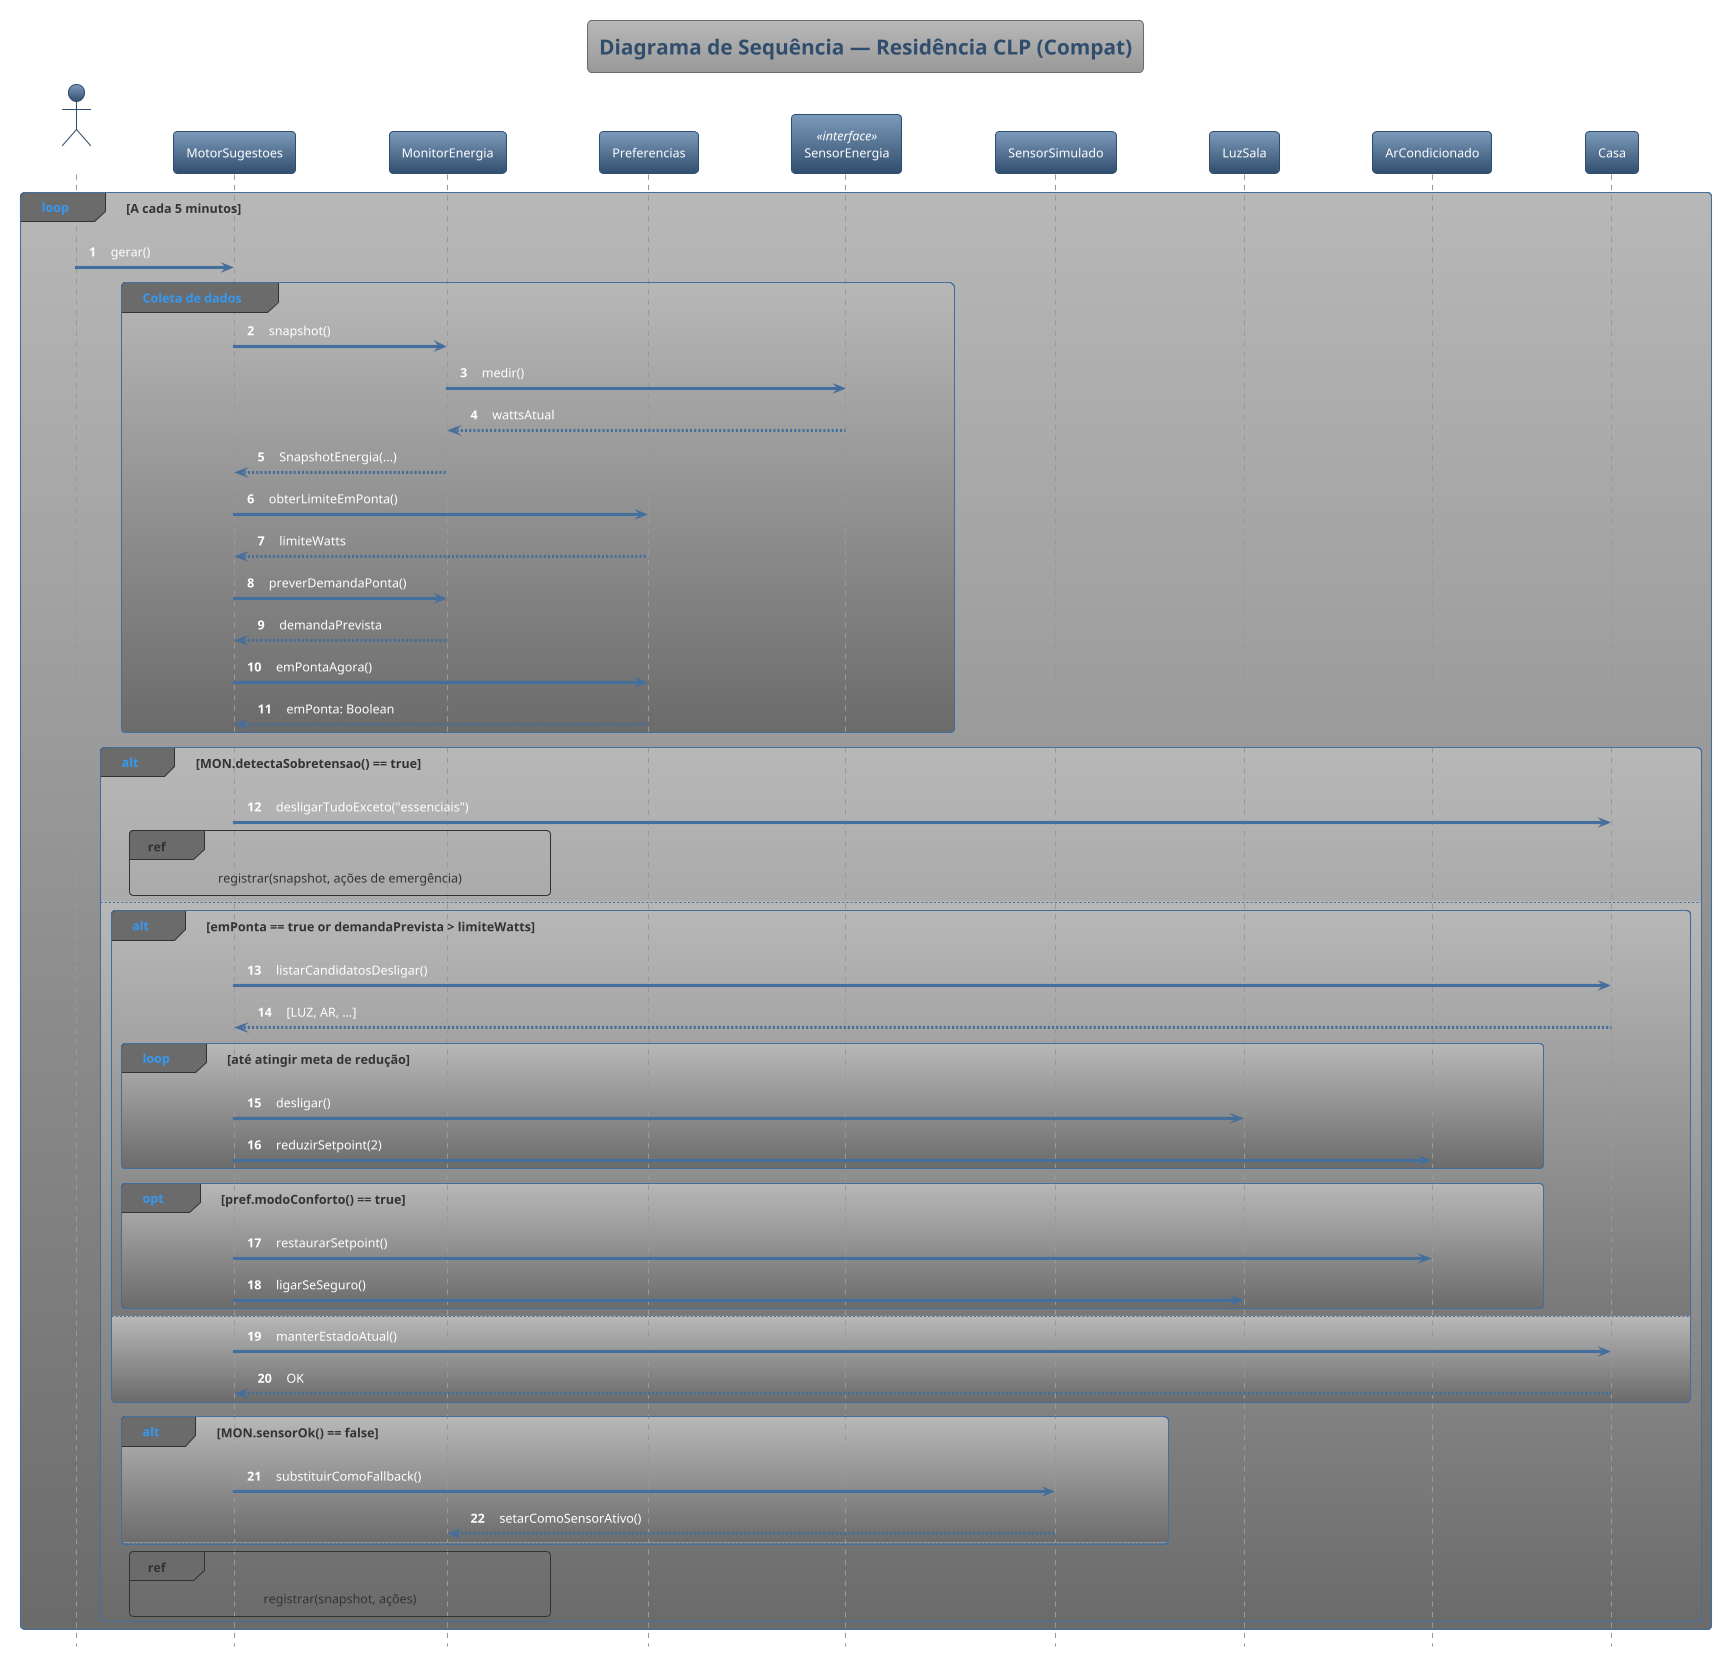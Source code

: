 @startuml
title Diagrama de Sequência — Residência CLP (Compat)
!theme spacelab
hide footbox
autonumber 1

actor "Usuário/App" as USER
participant "MotorSugestoes" as MS
participant "MonitorEnergia" as MON
participant "Preferencias" as PREF
participant "SensorEnergia" as ISE <<interface>>
participant "SensorSimulado" as SS
participant "LuzSala" as LUZ
participant "ArCondicionado" as AR
participant "Casa" as CASA

loop A cada 5 minutos
  USER -> MS: gerar()

  group Coleta de dados
    MS -> MON: snapshot()
    MON -> ISE: medir()
    ISE --> MON: wattsAtual
    MS <-- MON: SnapshotEnergia(...)

    MS -> PREF: obterLimiteEmPonta()
    MS <-- PREF: limiteWatts
    MS -> MON: preverDemandaPonta()
    MS <-- MON: demandaPrevista
    MS -> PREF: emPontaAgora()
    MS <-- PREF: emPonta: Boolean
  end

  alt MON.detectaSobretensao() == true
    MS -> CASA: desligarTudoExceto("essenciais")
    ref over MS, MON
      registrar(snapshot, ações de emergência)
    end ref
  else
    alt emPonta == true or demandaPrevista > limiteWatts
      MS -> CASA: listarCandidatosDesligar()
      CASA --> MS: [LUZ, AR, ...]

      loop até atingir meta de redução
        MS -> LUZ: desligar()
        MS -> AR: reduzirSetpoint(2)
      end

      opt pref.modoConforto() == true
        MS -> AR: restaurarSetpoint()
        MS -> LUZ: ligarSeSeguro()
      end
    else
      MS -> CASA: manterEstadoAtual()
      MS <-- CASA: OK
    end

    alt MON.sensorOk() == false
      MS -> SS: substituirComoFallback()
      SS --> MON: setarComoSensorAtivo()
    else
      ' nenhuma ação
    end

    ref over MS, MON
      registrar(snapshot, ações)
    end ref
  end
end

@enduml
